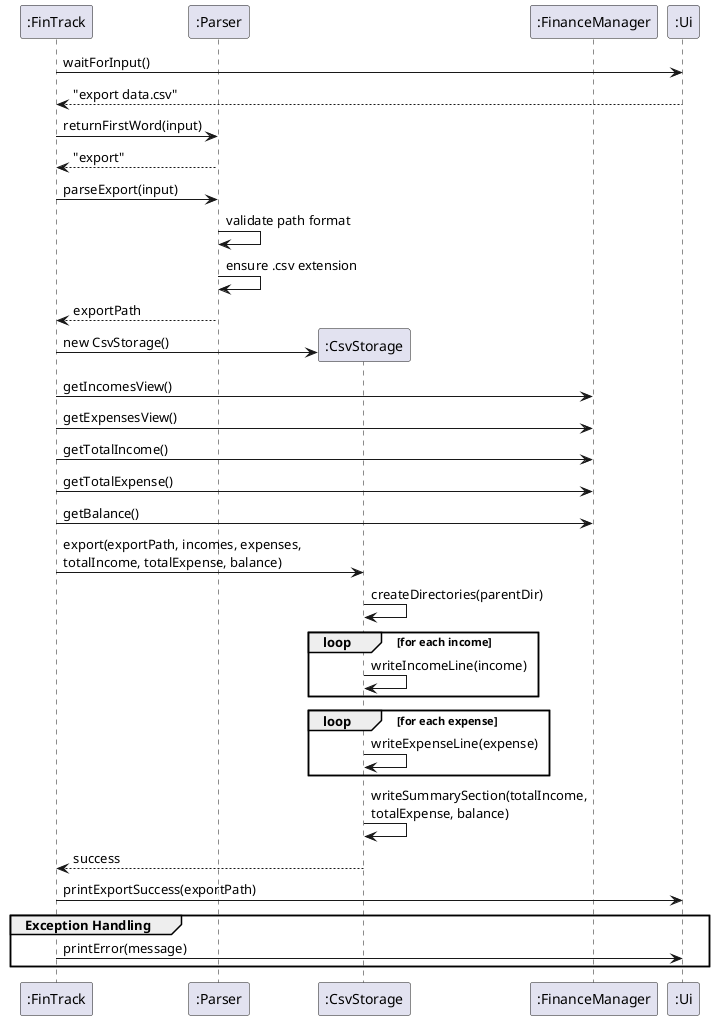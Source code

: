 @startuml
participant ":FinTrack" as FT
participant ":Parser" as P
participant ":CsvStorage" as CS
participant ":FinanceManager" as FM
participant ":Ui" as UI

FT -> UI: waitForInput()
UI --> FT: "export data.csv"

FT -> P: returnFirstWord(input)
P --> FT: "export"

FT -> P: parseExport(input)
P -> P: validate path format
P -> P: ensure .csv extension
P --> FT: exportPath

create CS
FT -> CS: new CsvStorage()

FT -> FM: getIncomesView()
FT -> FM: getExpensesView()
FT -> FM: getTotalIncome()
FT -> FM: getTotalExpense()
FT -> FM: getBalance()

FT -> CS: export(exportPath, incomes, expenses,\ntotalIncome, totalExpense, balance)

CS -> CS: createDirectories(parentDir)

loop for each income
    CS -> CS: writeIncomeLine(income)
end

loop for each expense
    CS -> CS: writeExpenseLine(expense)
end

CS -> CS: writeSummarySection(totalIncome,\ntotalExpense, balance)

CS --> FT: success

FT -> UI: printExportSuccess(exportPath)

group Exception Handling
    FT -> UI: printError(message)
end
@enduml
